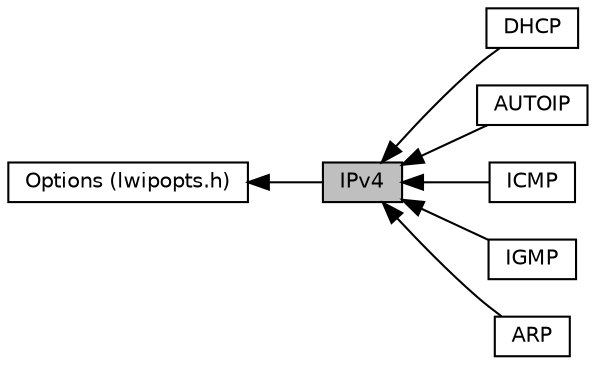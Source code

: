 digraph "IPv4"
{
  edge [fontname="Helvetica",fontsize="10",labelfontname="Helvetica",labelfontsize="10"];
  node [fontname="Helvetica",fontsize="10",shape=box];
  rankdir=LR;
  Node2 [label="Options (lwipopts.h)",height=0.2,width=0.4,color="black", fillcolor="white", style="filled",URL="$group__lwip__opts.html",tooltip=" "];
  Node5 [label="DHCP",height=0.2,width=0.4,color="black", fillcolor="white", style="filled",URL="$group__lwip__opts__dhcp.html",tooltip=" "];
  Node6 [label="AUTOIP",height=0.2,width=0.4,color="black", fillcolor="white", style="filled",URL="$group__lwip__opts__autoip.html",tooltip=" "];
  Node4 [label="ICMP",height=0.2,width=0.4,color="black", fillcolor="white", style="filled",URL="$group__lwip__opts__icmp.html",tooltip=" "];
  Node7 [label="IGMP",height=0.2,width=0.4,color="black", fillcolor="white", style="filled",URL="$group__lwip__opts__igmp.html",tooltip=" "];
  Node1 [label="IPv4",height=0.2,width=0.4,color="black", fillcolor="grey75", style="filled", fontcolor="black",tooltip=" "];
  Node3 [label="ARP",height=0.2,width=0.4,color="black", fillcolor="white", style="filled",URL="$group__lwip__opts__arp.html",tooltip=" "];
  Node2->Node1 [shape=plaintext, dir="back", style="solid"];
  Node1->Node3 [shape=plaintext, dir="back", style="solid"];
  Node1->Node4 [shape=plaintext, dir="back", style="solid"];
  Node1->Node5 [shape=plaintext, dir="back", style="solid"];
  Node1->Node6 [shape=plaintext, dir="back", style="solid"];
  Node1->Node7 [shape=plaintext, dir="back", style="solid"];
}
